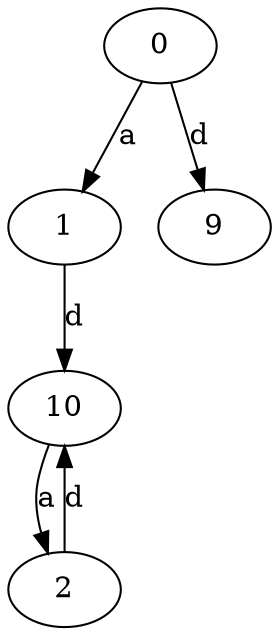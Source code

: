 strict digraph  {
1;
2;
9;
10;
0;
1 -> 10  [label=d];
2 -> 10  [label=d];
10 -> 2  [label=a];
0 -> 1  [label=a];
0 -> 9  [label=d];
}
